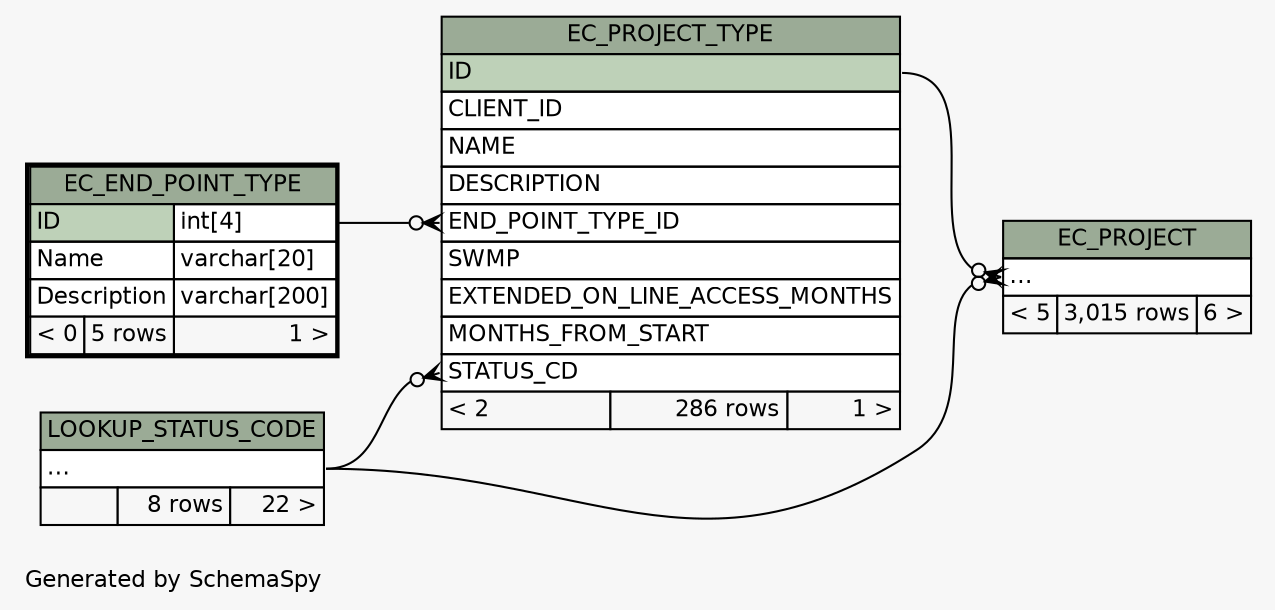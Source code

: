 // dot 2.28.0 on Windows 7 6.1
// SchemaSpy rev 590
digraph "twoDegreesRelationshipsDiagram" {
  graph [
    rankdir="RL"
    bgcolor="#f7f7f7"
    label="\nGenerated by SchemaSpy"
    labeljust="l"
    nodesep="0.18"
    ranksep="0.46"
    fontname="Helvetica"
    fontsize="11"
  ];
  node [
    fontname="Helvetica"
    fontsize="11"
    shape="plaintext"
  ];
  edge [
    arrowsize="0.8"
  ];
  "EC_PROJECT":"elipses":w -> "EC_PROJECT_TYPE":"ID":e [arrowhead=none dir=back arrowtail=crowodot];
  "EC_PROJECT":"elipses":w -> "LOOKUP_STATUS_CODE":"elipses":e [arrowhead=none dir=back arrowtail=crowodot];
  "EC_PROJECT_TYPE":"END_POINT_TYPE_ID":w -> "EC_END_POINT_TYPE":"ID.type":e [arrowhead=none dir=back arrowtail=crowodot];
  "EC_PROJECT_TYPE":"STATUS_CD":w -> "LOOKUP_STATUS_CODE":"elipses":e [arrowhead=none dir=back arrowtail=crowodot];
  "EC_END_POINT_TYPE" [
    label=<
    <TABLE BORDER="2" CELLBORDER="1" CELLSPACING="0" BGCOLOR="#ffffff">
      <TR><TD COLSPAN="3" BGCOLOR="#9bab96" ALIGN="CENTER">EC_END_POINT_TYPE</TD></TR>
      <TR><TD PORT="ID" COLSPAN="2" BGCOLOR="#bed1b8" ALIGN="LEFT">ID</TD><TD PORT="ID.type" ALIGN="LEFT">int[4]</TD></TR>
      <TR><TD PORT="Name" COLSPAN="2" ALIGN="LEFT">Name</TD><TD PORT="Name.type" ALIGN="LEFT">varchar[20]</TD></TR>
      <TR><TD PORT="Description" COLSPAN="2" ALIGN="LEFT">Description</TD><TD PORT="Description.type" ALIGN="LEFT">varchar[200]</TD></TR>
      <TR><TD ALIGN="LEFT" BGCOLOR="#f7f7f7">&lt; 0</TD><TD ALIGN="RIGHT" BGCOLOR="#f7f7f7">5 rows</TD><TD ALIGN="RIGHT" BGCOLOR="#f7f7f7">1 &gt;</TD></TR>
    </TABLE>>
    URL="EC_END_POINT_TYPE.html"
    tooltip="EC_END_POINT_TYPE"
  ];
  "EC_PROJECT" [
    label=<
    <TABLE BORDER="0" CELLBORDER="1" CELLSPACING="0" BGCOLOR="#ffffff">
      <TR><TD COLSPAN="3" BGCOLOR="#9bab96" ALIGN="CENTER">EC_PROJECT</TD></TR>
      <TR><TD PORT="elipses" COLSPAN="3" ALIGN="LEFT">...</TD></TR>
      <TR><TD ALIGN="LEFT" BGCOLOR="#f7f7f7">&lt; 5</TD><TD ALIGN="RIGHT" BGCOLOR="#f7f7f7">3,015 rows</TD><TD ALIGN="RIGHT" BGCOLOR="#f7f7f7">6 &gt;</TD></TR>
    </TABLE>>
    URL="EC_PROJECT.html"
    tooltip="EC_PROJECT"
  ];
  "EC_PROJECT_TYPE" [
    label=<
    <TABLE BORDER="0" CELLBORDER="1" CELLSPACING="0" BGCOLOR="#ffffff">
      <TR><TD COLSPAN="3" BGCOLOR="#9bab96" ALIGN="CENTER">EC_PROJECT_TYPE</TD></TR>
      <TR><TD PORT="ID" COLSPAN="3" BGCOLOR="#bed1b8" ALIGN="LEFT">ID</TD></TR>
      <TR><TD PORT="CLIENT_ID" COLSPAN="3" ALIGN="LEFT">CLIENT_ID</TD></TR>
      <TR><TD PORT="NAME" COLSPAN="3" ALIGN="LEFT">NAME</TD></TR>
      <TR><TD PORT="DESCRIPTION" COLSPAN="3" ALIGN="LEFT">DESCRIPTION</TD></TR>
      <TR><TD PORT="END_POINT_TYPE_ID" COLSPAN="3" ALIGN="LEFT">END_POINT_TYPE_ID</TD></TR>
      <TR><TD PORT="SWMP" COLSPAN="3" ALIGN="LEFT">SWMP</TD></TR>
      <TR><TD PORT="EXTENDED_ON_LINE_ACCESS_MONTHS" COLSPAN="3" ALIGN="LEFT">EXTENDED_ON_LINE_ACCESS_MONTHS</TD></TR>
      <TR><TD PORT="MONTHS_FROM_START" COLSPAN="3" ALIGN="LEFT">MONTHS_FROM_START</TD></TR>
      <TR><TD PORT="STATUS_CD" COLSPAN="3" ALIGN="LEFT">STATUS_CD</TD></TR>
      <TR><TD ALIGN="LEFT" BGCOLOR="#f7f7f7">&lt; 2</TD><TD ALIGN="RIGHT" BGCOLOR="#f7f7f7">286 rows</TD><TD ALIGN="RIGHT" BGCOLOR="#f7f7f7">1 &gt;</TD></TR>
    </TABLE>>
    URL="EC_PROJECT_TYPE.html"
    tooltip="EC_PROJECT_TYPE"
  ];
  "LOOKUP_STATUS_CODE" [
    label=<
    <TABLE BORDER="0" CELLBORDER="1" CELLSPACING="0" BGCOLOR="#ffffff">
      <TR><TD COLSPAN="3" BGCOLOR="#9bab96" ALIGN="CENTER">LOOKUP_STATUS_CODE</TD></TR>
      <TR><TD PORT="elipses" COLSPAN="3" ALIGN="LEFT">...</TD></TR>
      <TR><TD ALIGN="LEFT" BGCOLOR="#f7f7f7">  </TD><TD ALIGN="RIGHT" BGCOLOR="#f7f7f7">8 rows</TD><TD ALIGN="RIGHT" BGCOLOR="#f7f7f7">22 &gt;</TD></TR>
    </TABLE>>
    URL="LOOKUP_STATUS_CODE.html"
    tooltip="LOOKUP_STATUS_CODE"
  ];
}
